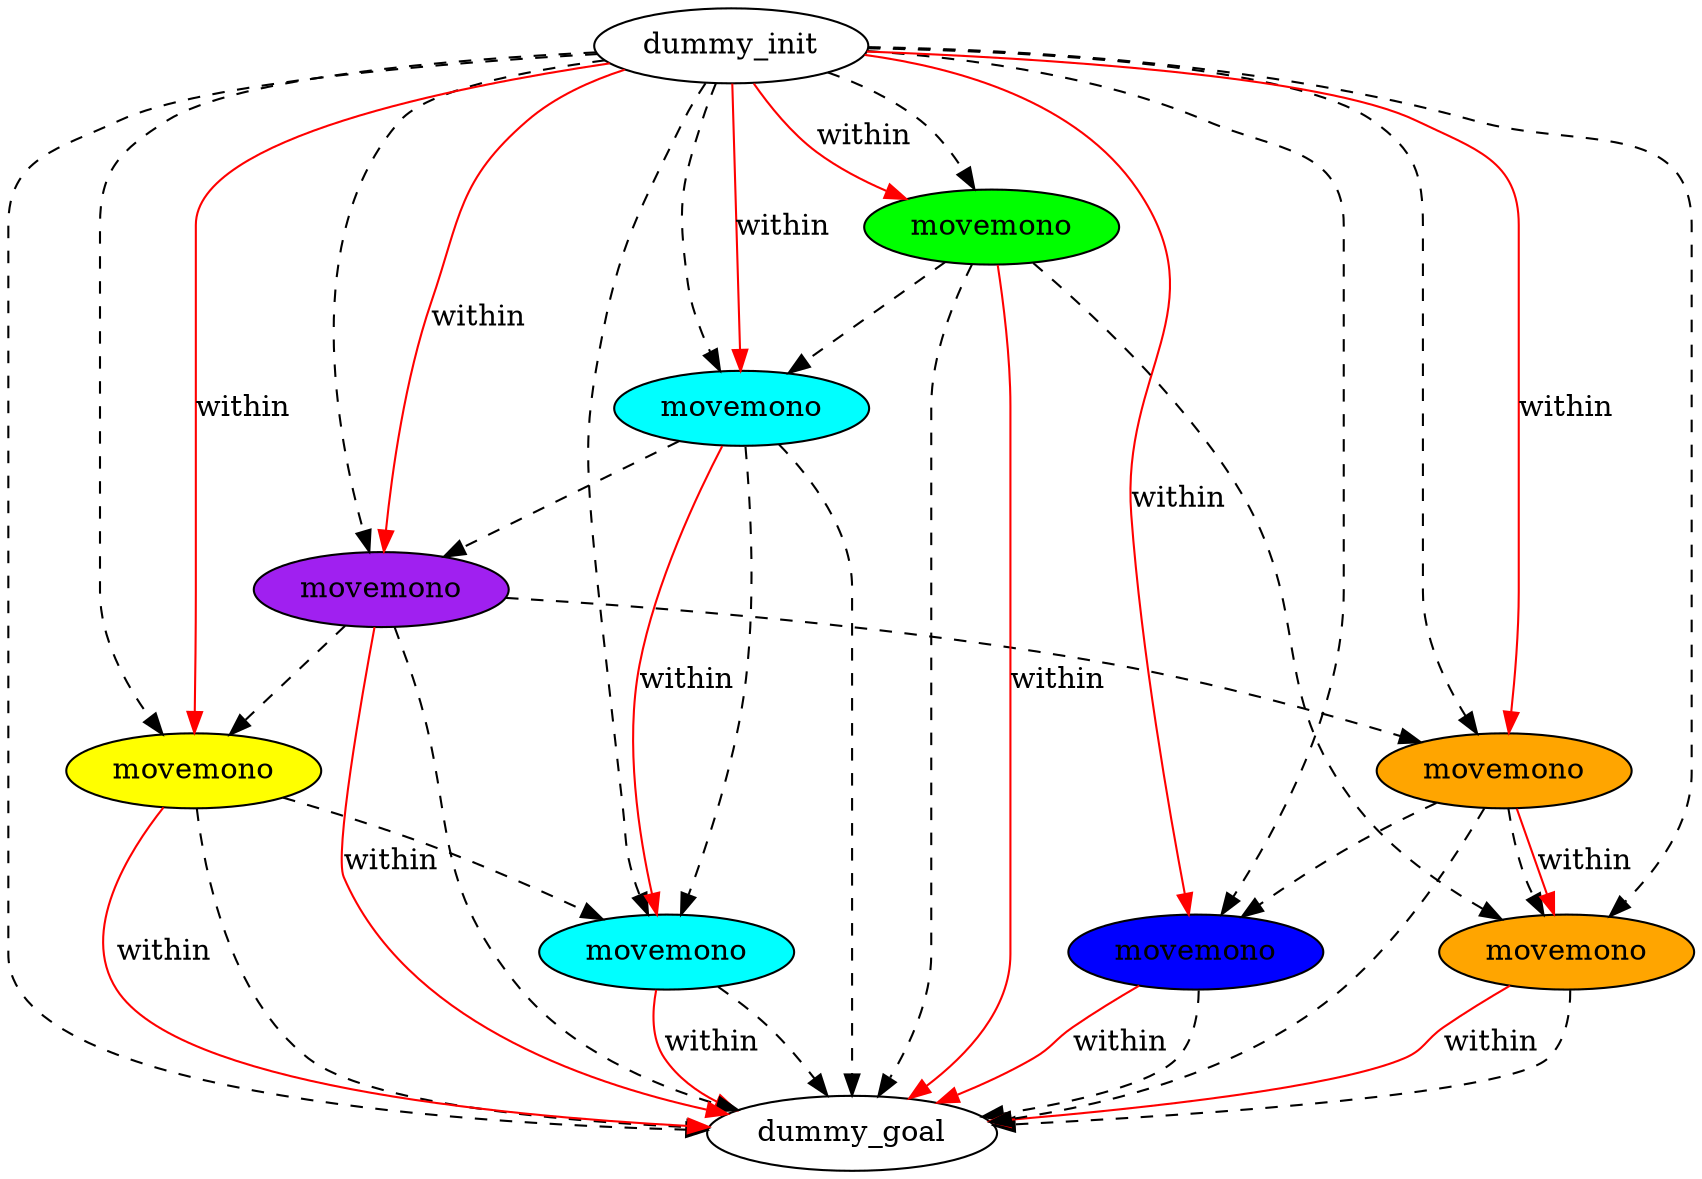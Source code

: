 digraph {
	"3fa916f9-eeb1-ecb9-7008-f9e0c28c36b8" [label=dummy_init fillcolor=white style=filled]
	"bf2c857e-9f7b-3992-ecec-73f232acf022" [label=dummy_goal fillcolor=white style=filled]
	"2815eb62-670f-7921-9b61-e82e334b2922" [label=movemono fillcolor=cyan style=filled]
	"1dd19a42-cb8b-e57b-115c-13dec14df98e" [label=movemono fillcolor=purple style=filled]
	"439cf4f8-e93b-f044-d292-5f7cb624013a" [label=movemono fillcolor=blue style=filled]
	"1ec83ceb-c201-526f-2924-b4722363bd37" [label=movemono fillcolor=orange style=filled]
	"d1303a7a-aca1-9386-7feb-5020e417eadf" [label=movemono fillcolor=orange style=filled]
	"05a562a9-6cc7-3151-1172-44f793645e43" [label=movemono fillcolor=yellow style=filled]
	"4580ee86-18ce-5087-253c-e1148d185c2a" [label=movemono fillcolor=green style=filled]
	"f8a5764a-87c5-3450-4c78-7ac622c97943" [label=movemono fillcolor=cyan style=filled]
	"4580ee86-18ce-5087-253c-e1148d185c2a" -> "1ec83ceb-c201-526f-2924-b4722363bd37" [color=black style=dashed]
	"3fa916f9-eeb1-ecb9-7008-f9e0c28c36b8" -> "d1303a7a-aca1-9386-7feb-5020e417eadf" [color=black style=dashed]
	"2815eb62-670f-7921-9b61-e82e334b2922" -> "bf2c857e-9f7b-3992-ecec-73f232acf022" [color=black style=dashed]
	"3fa916f9-eeb1-ecb9-7008-f9e0c28c36b8" -> "05a562a9-6cc7-3151-1172-44f793645e43" [color=black style=dashed]
	"1ec83ceb-c201-526f-2924-b4722363bd37" -> "bf2c857e-9f7b-3992-ecec-73f232acf022" [color=black style=dashed]
	"3fa916f9-eeb1-ecb9-7008-f9e0c28c36b8" -> "4580ee86-18ce-5087-253c-e1148d185c2a" [color=black style=dashed]
	"3fa916f9-eeb1-ecb9-7008-f9e0c28c36b8" -> "439cf4f8-e93b-f044-d292-5f7cb624013a" [color=black style=dashed]
	"f8a5764a-87c5-3450-4c78-7ac622c97943" -> "1dd19a42-cb8b-e57b-115c-13dec14df98e" [color=black style=dashed]
	"f8a5764a-87c5-3450-4c78-7ac622c97943" -> "bf2c857e-9f7b-3992-ecec-73f232acf022" [color=black style=dashed]
	"05a562a9-6cc7-3151-1172-44f793645e43" -> "2815eb62-670f-7921-9b61-e82e334b2922" [color=black style=dashed]
	"4580ee86-18ce-5087-253c-e1148d185c2a" -> "f8a5764a-87c5-3450-4c78-7ac622c97943" [color=black style=dashed]
	"d1303a7a-aca1-9386-7feb-5020e417eadf" -> "1ec83ceb-c201-526f-2924-b4722363bd37" [color=black style=dashed]
	"3fa916f9-eeb1-ecb9-7008-f9e0c28c36b8" -> "1dd19a42-cb8b-e57b-115c-13dec14df98e" [color=black style=dashed]
	"3fa916f9-eeb1-ecb9-7008-f9e0c28c36b8" -> "bf2c857e-9f7b-3992-ecec-73f232acf022" [color=black style=dashed]
	"1dd19a42-cb8b-e57b-115c-13dec14df98e" -> "bf2c857e-9f7b-3992-ecec-73f232acf022" [color=black style=dashed]
	"3fa916f9-eeb1-ecb9-7008-f9e0c28c36b8" -> "f8a5764a-87c5-3450-4c78-7ac622c97943" [color=black style=dashed]
	"4580ee86-18ce-5087-253c-e1148d185c2a" -> "bf2c857e-9f7b-3992-ecec-73f232acf022" [color=black style=dashed]
	"439cf4f8-e93b-f044-d292-5f7cb624013a" -> "bf2c857e-9f7b-3992-ecec-73f232acf022" [color=black style=dashed]
	"05a562a9-6cc7-3151-1172-44f793645e43" -> "bf2c857e-9f7b-3992-ecec-73f232acf022" [color=black style=dashed]
	"3fa916f9-eeb1-ecb9-7008-f9e0c28c36b8" -> "1ec83ceb-c201-526f-2924-b4722363bd37" [color=black style=dashed]
	"1dd19a42-cb8b-e57b-115c-13dec14df98e" -> "05a562a9-6cc7-3151-1172-44f793645e43" [color=black style=dashed]
	"d1303a7a-aca1-9386-7feb-5020e417eadf" -> "bf2c857e-9f7b-3992-ecec-73f232acf022" [color=black style=dashed]
	"3fa916f9-eeb1-ecb9-7008-f9e0c28c36b8" -> "2815eb62-670f-7921-9b61-e82e334b2922" [color=black style=dashed]
	"1dd19a42-cb8b-e57b-115c-13dec14df98e" -> "d1303a7a-aca1-9386-7feb-5020e417eadf" [color=black style=dashed]
	"d1303a7a-aca1-9386-7feb-5020e417eadf" -> "439cf4f8-e93b-f044-d292-5f7cb624013a" [color=black style=dashed]
	"f8a5764a-87c5-3450-4c78-7ac622c97943" -> "2815eb62-670f-7921-9b61-e82e334b2922" [color=black style=dashed]
	"1ec83ceb-c201-526f-2924-b4722363bd37" -> "bf2c857e-9f7b-3992-ecec-73f232acf022" [label=within color=red]
	"f8a5764a-87c5-3450-4c78-7ac622c97943" -> "2815eb62-670f-7921-9b61-e82e334b2922" [label=within color=red]
	"439cf4f8-e93b-f044-d292-5f7cb624013a" -> "bf2c857e-9f7b-3992-ecec-73f232acf022" [label=within color=red]
	"1dd19a42-cb8b-e57b-115c-13dec14df98e" -> "bf2c857e-9f7b-3992-ecec-73f232acf022" [label=within color=red]
	"3fa916f9-eeb1-ecb9-7008-f9e0c28c36b8" -> "1dd19a42-cb8b-e57b-115c-13dec14df98e" [label=within color=red]
	"d1303a7a-aca1-9386-7feb-5020e417eadf" -> "1ec83ceb-c201-526f-2924-b4722363bd37" [label=within color=red]
	"3fa916f9-eeb1-ecb9-7008-f9e0c28c36b8" -> "d1303a7a-aca1-9386-7feb-5020e417eadf" [label=within color=red]
	"3fa916f9-eeb1-ecb9-7008-f9e0c28c36b8" -> "05a562a9-6cc7-3151-1172-44f793645e43" [label=within color=red]
	"3fa916f9-eeb1-ecb9-7008-f9e0c28c36b8" -> "f8a5764a-87c5-3450-4c78-7ac622c97943" [label=within color=red]
	"3fa916f9-eeb1-ecb9-7008-f9e0c28c36b8" -> "4580ee86-18ce-5087-253c-e1148d185c2a" [label=within color=red]
	"4580ee86-18ce-5087-253c-e1148d185c2a" -> "bf2c857e-9f7b-3992-ecec-73f232acf022" [label=within color=red]
	"3fa916f9-eeb1-ecb9-7008-f9e0c28c36b8" -> "439cf4f8-e93b-f044-d292-5f7cb624013a" [label=within color=red]
	"2815eb62-670f-7921-9b61-e82e334b2922" -> "bf2c857e-9f7b-3992-ecec-73f232acf022" [label=within color=red]
	"05a562a9-6cc7-3151-1172-44f793645e43" -> "bf2c857e-9f7b-3992-ecec-73f232acf022" [label=within color=red]
}
